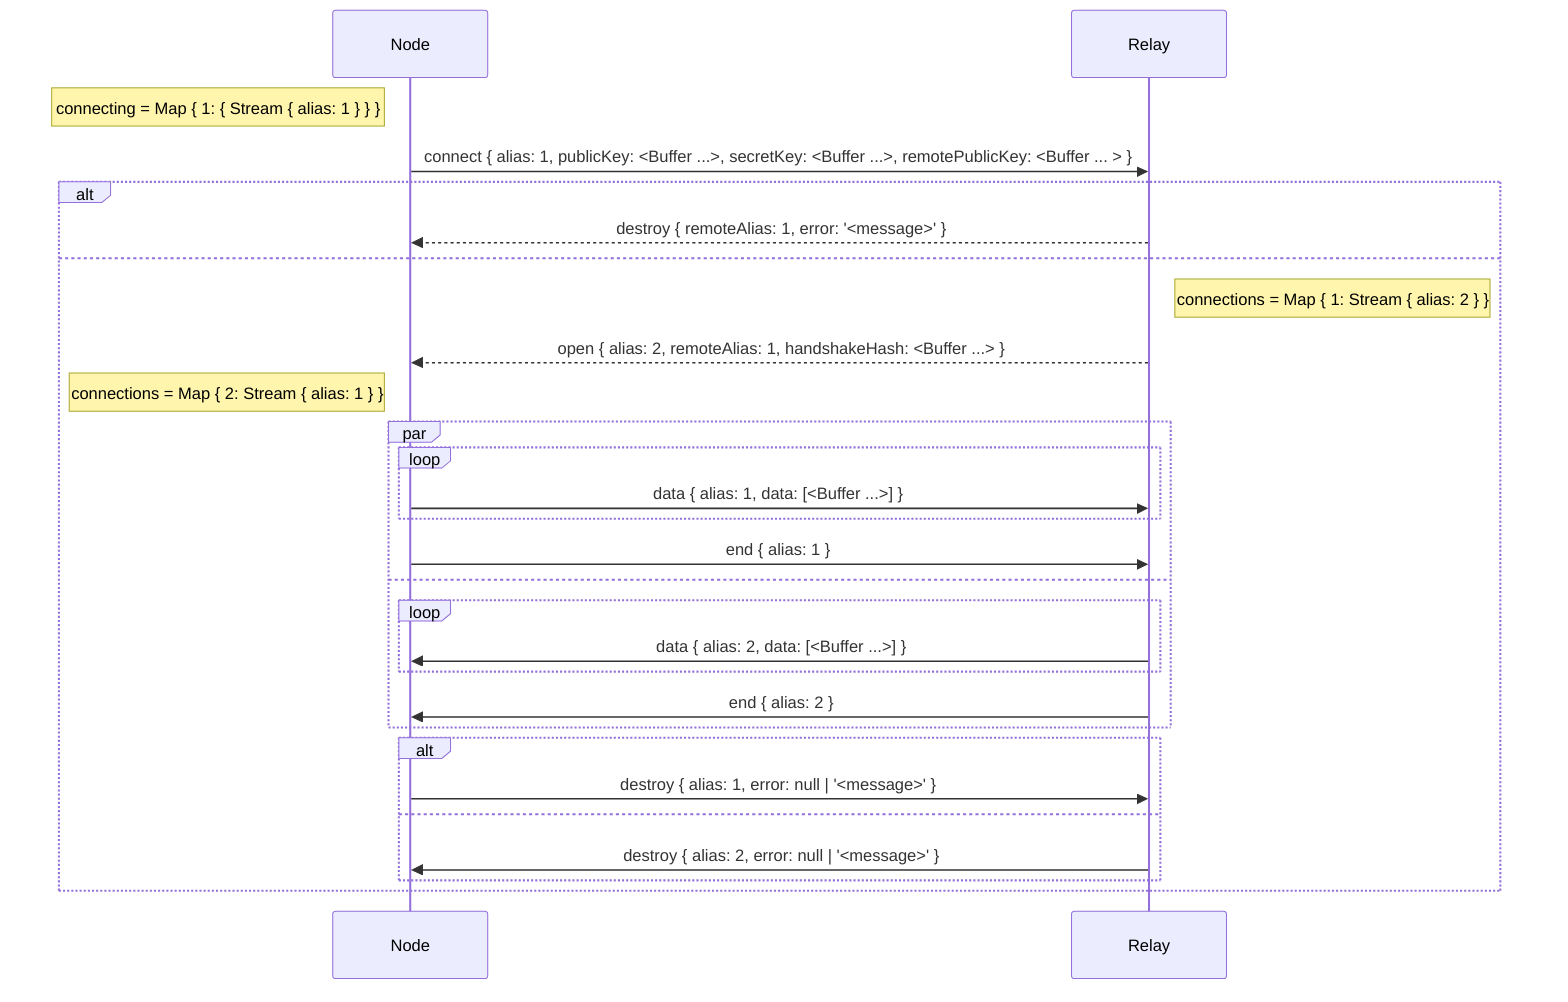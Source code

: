 sequenceDiagram
  participant N as Node
  participant R as Relay

  note left of N: connecting = Map { 1: { Stream { alias: 1 } } }

  N->>R: connect { alias: 1, publicKey: <Buffer ...>, secretKey: <Buffer ...>, remotePublicKey: <Buffer ... > }

  alt
    R-->>N: destroy { remoteAlias: 1, error: '<message>' }
  else
    note right of R: connections = Map { 1: Stream { alias: 2 } }

    R-->>N: open { alias: 2, remoteAlias: 1, handshakeHash: <Buffer ...> }

    note left of N: connections = Map { 2: Stream { alias: 1 } }

    par
      loop
        N->>R: data { alias: 1, data: [<Buffer ...>] }
      end

      N->>R: end { alias: 1 }
    and
      loop
        R->>N: data { alias: 2, data: [<Buffer ...>] }
      end

      R->>N: end { alias: 2 }
    end

    alt
      N->>R: destroy { alias: 1, error: null | '<message>' }
    else
      R->>N: destroy { alias: 2, error: null | '<message>' }
    end
  end